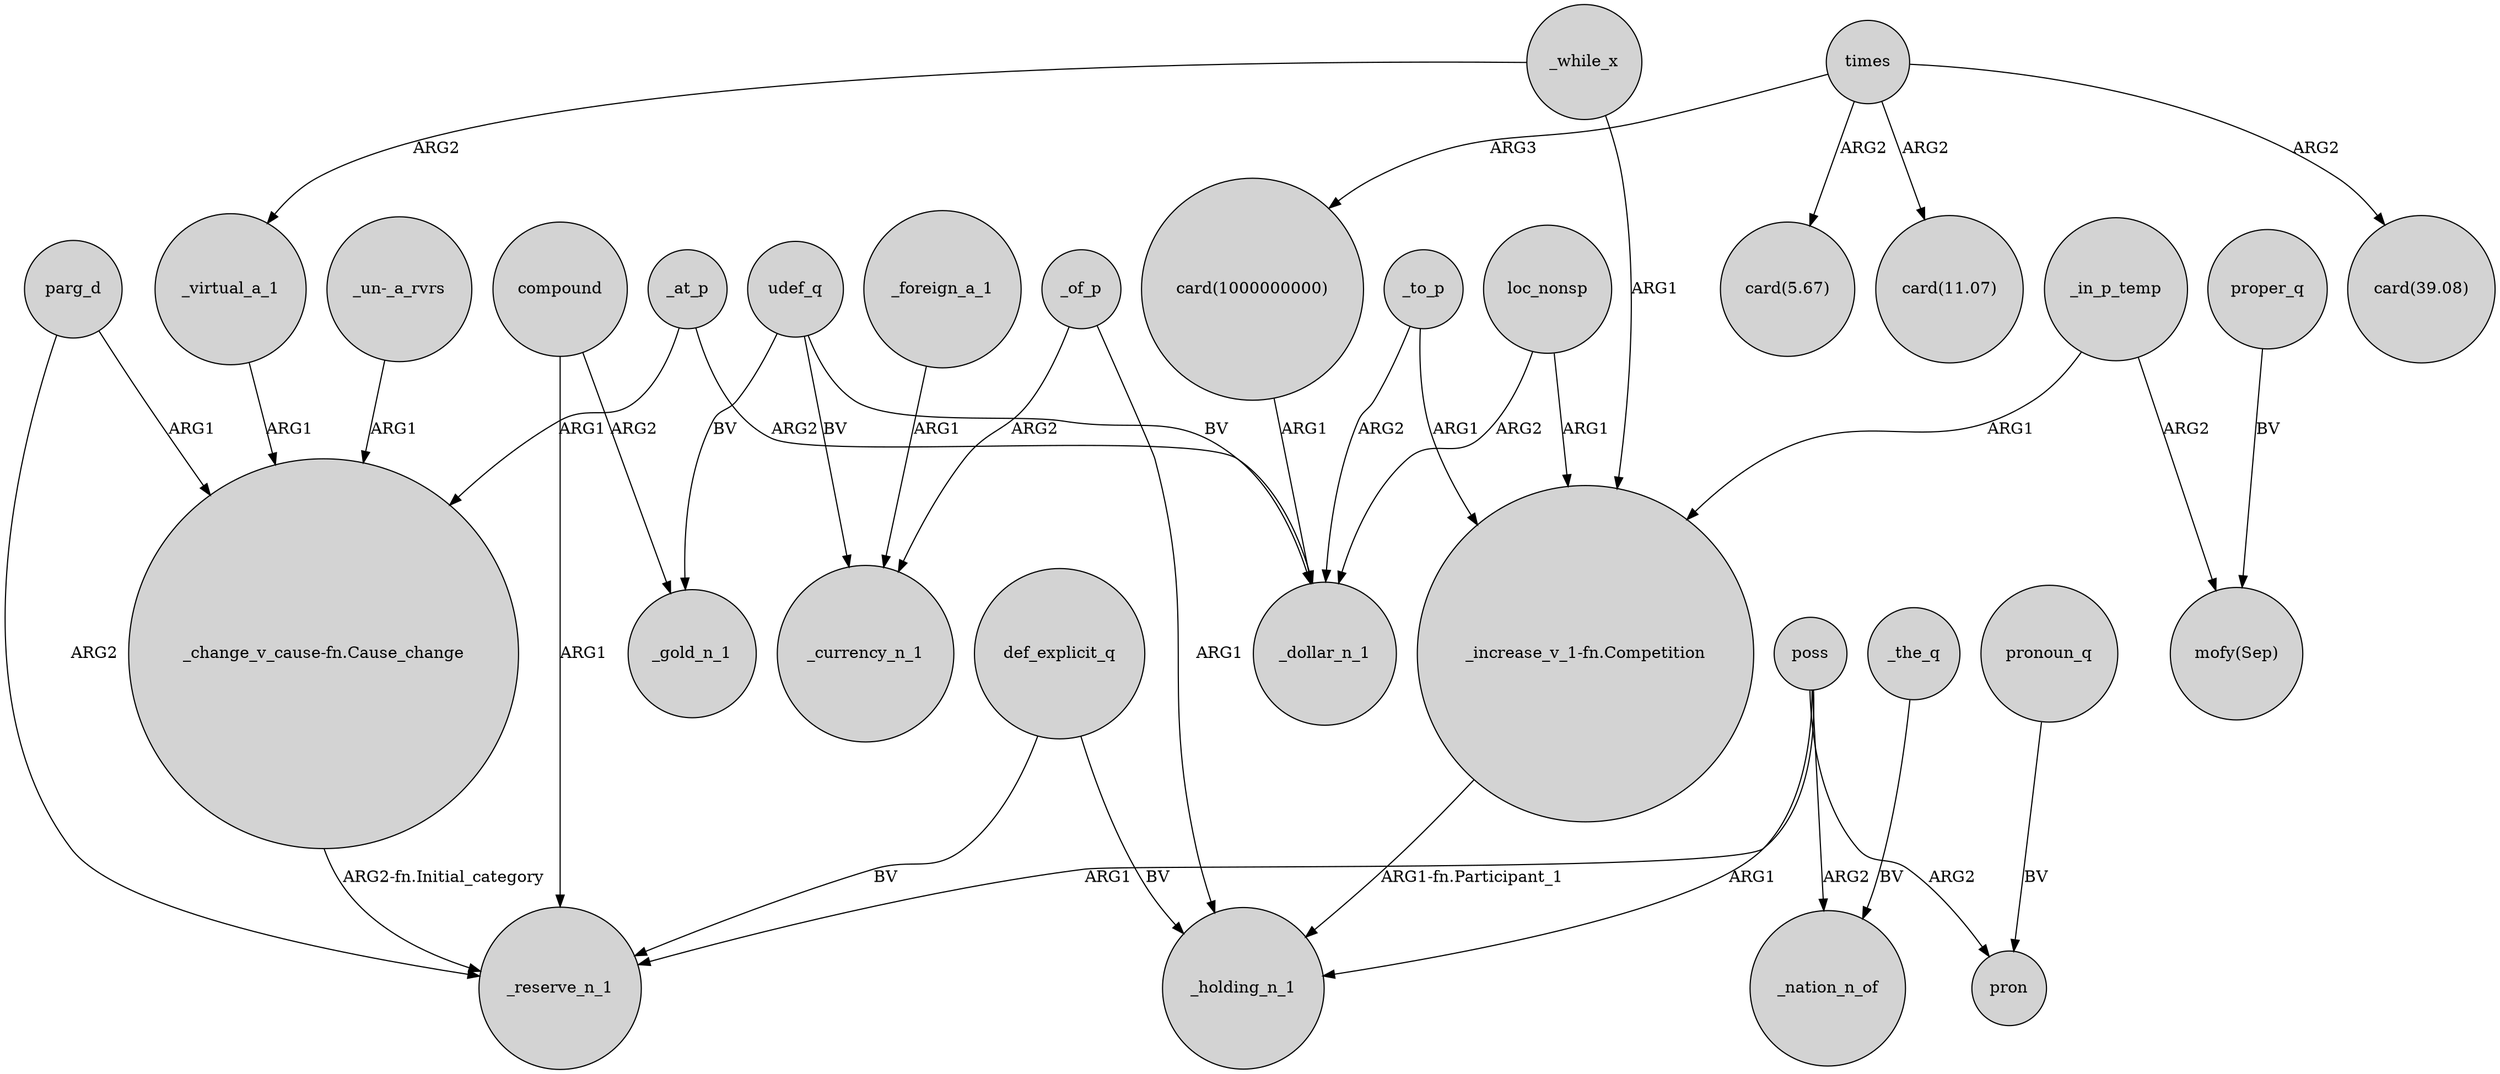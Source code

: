 digraph {
	node [shape=circle style=filled]
	"card(1000000000)" -> _dollar_n_1 [label=ARG1]
	_of_p -> _holding_n_1 [label=ARG1]
	loc_nonsp -> _dollar_n_1 [label=ARG2]
	"_change_v_cause-fn.Cause_change" -> _reserve_n_1 [label="ARG2-fn.Initial_category"]
	compound -> _gold_n_1 [label=ARG2]
	_at_p -> "_change_v_cause-fn.Cause_change" [label=ARG1]
	_foreign_a_1 -> _currency_n_1 [label=ARG1]
	parg_d -> _reserve_n_1 [label=ARG2]
	_the_q -> _nation_n_of [label=BV]
	_of_p -> _currency_n_1 [label=ARG2]
	_while_x -> _virtual_a_1 [label=ARG2]
	udef_q -> _currency_n_1 [label=BV]
	_to_p -> _dollar_n_1 [label=ARG2]
	times -> "card(1000000000)" [label=ARG3]
	_while_x -> "_increase_v_1-fn.Competition" [label=ARG1]
	_to_p -> "_increase_v_1-fn.Competition" [label=ARG1]
	pronoun_q -> pron [label=BV]
	poss -> pron [label=ARG2]
	_at_p -> _dollar_n_1 [label=ARG2]
	loc_nonsp -> "_increase_v_1-fn.Competition" [label=ARG1]
	def_explicit_q -> _reserve_n_1 [label=BV]
	times -> "card(5.67)" [label=ARG2]
	parg_d -> "_change_v_cause-fn.Cause_change" [label=ARG1]
	poss -> _nation_n_of [label=ARG2]
	udef_q -> _dollar_n_1 [label=BV]
	_in_p_temp -> "_increase_v_1-fn.Competition" [label=ARG1]
	compound -> _reserve_n_1 [label=ARG1]
	times -> "card(11.07)" [label=ARG2]
	def_explicit_q -> _holding_n_1 [label=BV]
	poss -> _holding_n_1 [label=ARG1]
	poss -> _reserve_n_1 [label=ARG1]
	"_un-_a_rvrs" -> "_change_v_cause-fn.Cause_change" [label=ARG1]
	proper_q -> "mofy(Sep)" [label=BV]
	"_increase_v_1-fn.Competition" -> _holding_n_1 [label="ARG1-fn.Participant_1"]
	times -> "card(39.08)" [label=ARG2]
	udef_q -> _gold_n_1 [label=BV]
	_virtual_a_1 -> "_change_v_cause-fn.Cause_change" [label=ARG1]
	_in_p_temp -> "mofy(Sep)" [label=ARG2]
}
